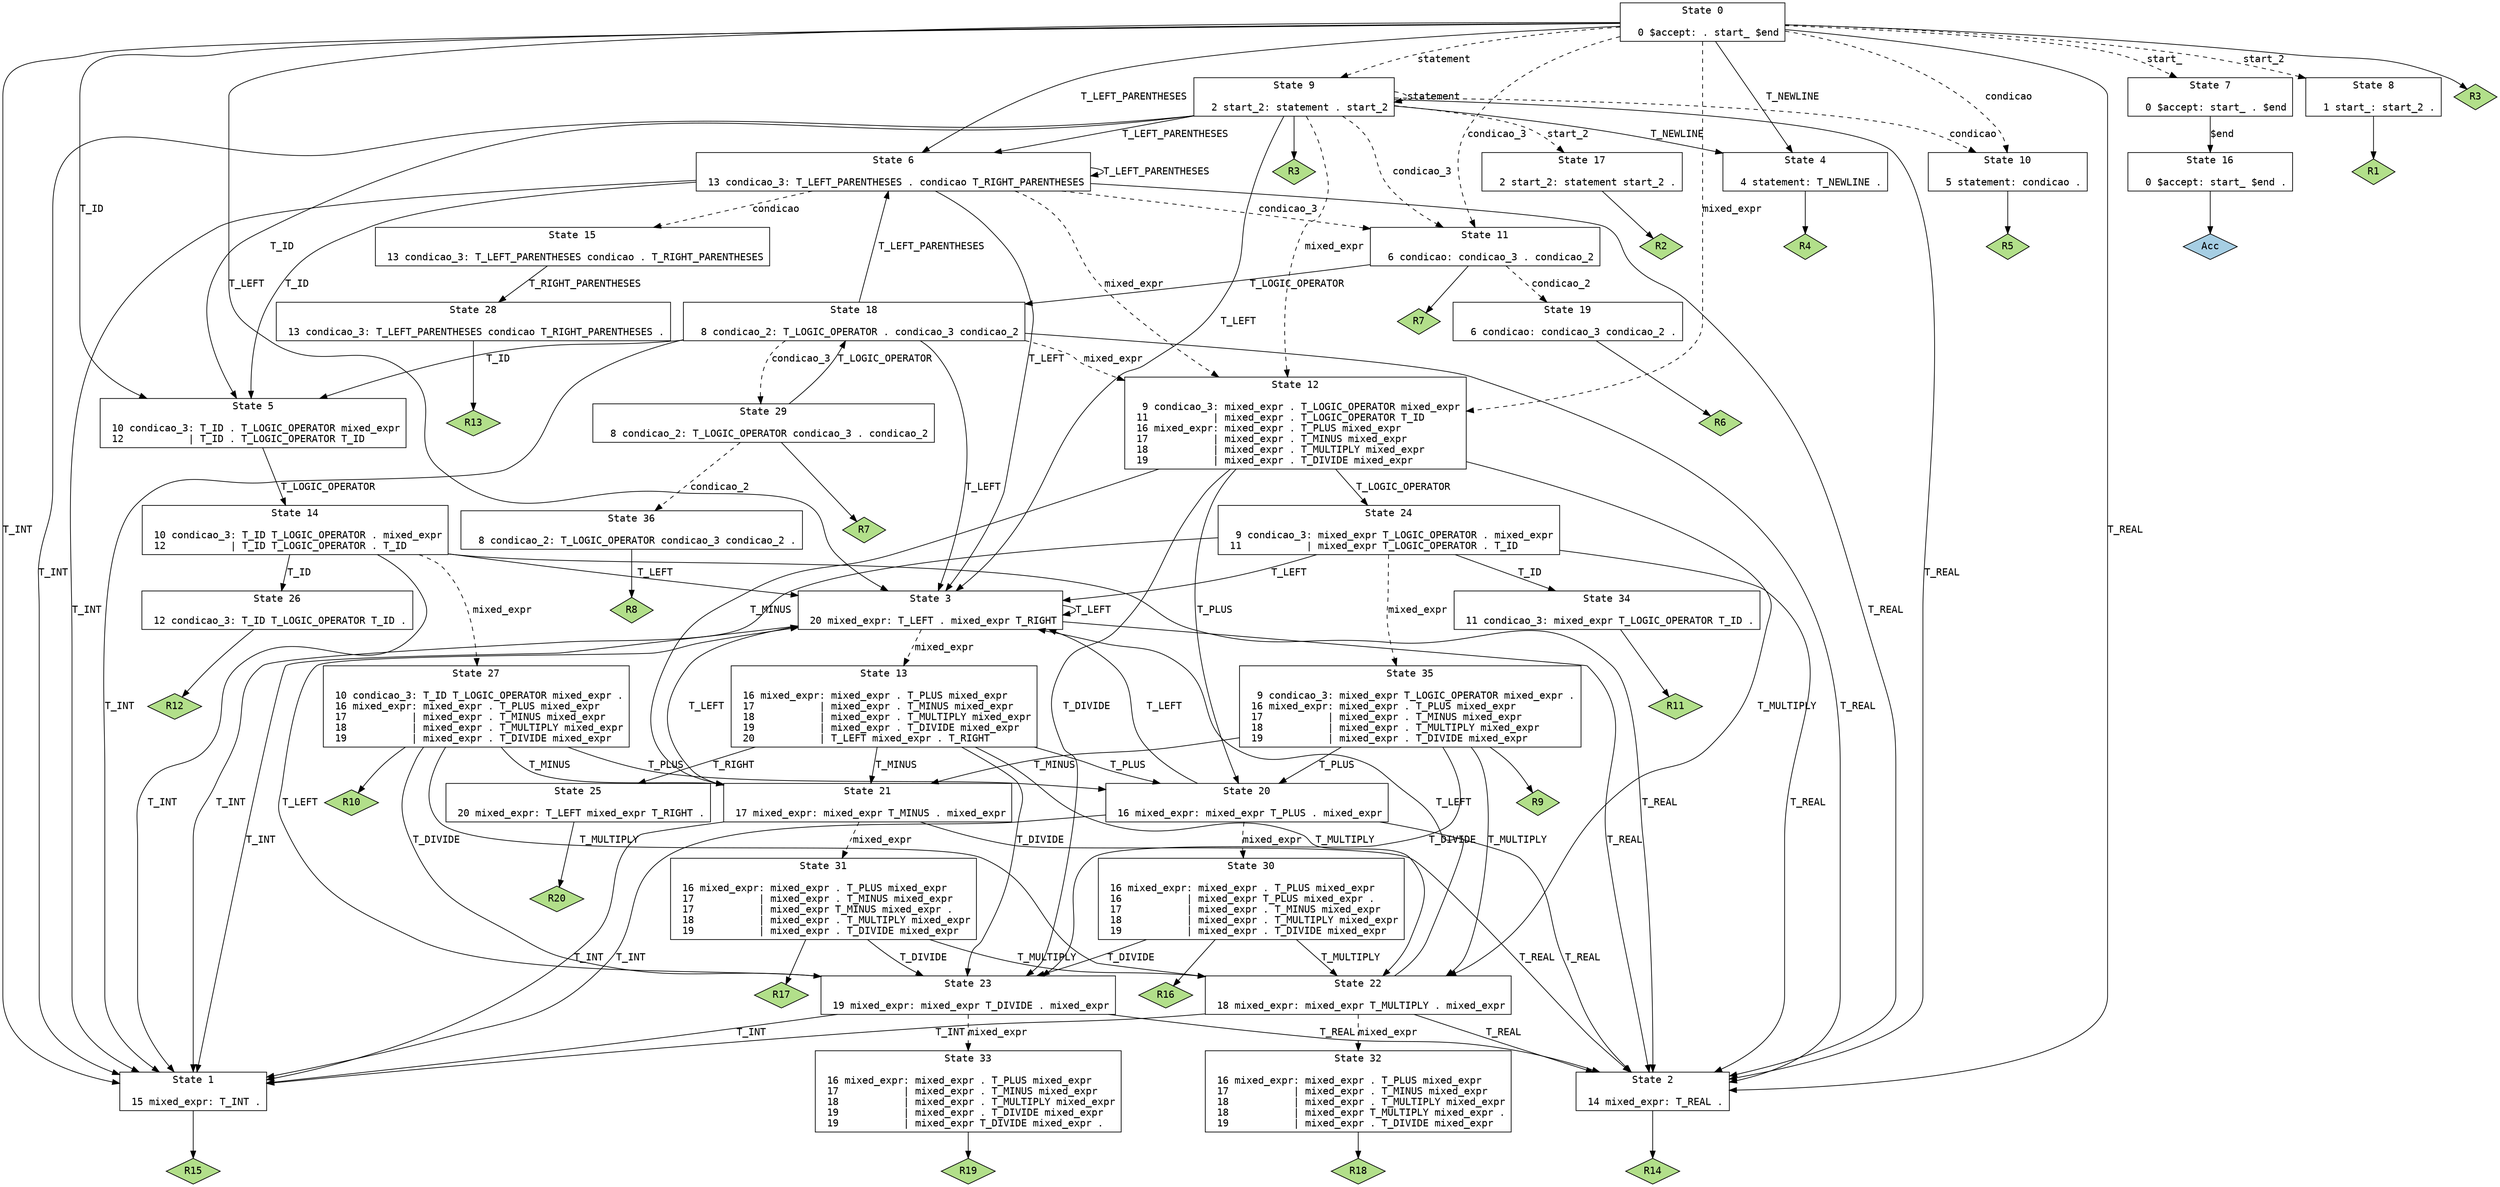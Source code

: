 // Generated by GNU Bison 3.5.1.
// Report bugs to <bug-bison@gnu.org>.
// Home page: <https://www.gnu.org/software/bison/>.

digraph "grammar.y"
{
  node [fontname = courier, shape = box, colorscheme = paired6]
  edge [fontname = courier]

  0 [label="State 0\n\l  0 $accept: . start_ $end\l"]
  0 -> 1 [style=solid label="T_INT"]
  0 -> 2 [style=solid label="T_REAL"]
  0 -> 3 [style=solid label="T_LEFT"]
  0 -> 4 [style=solid label="T_NEWLINE"]
  0 -> 5 [style=solid label="T_ID"]
  0 -> 6 [style=solid label="T_LEFT_PARENTHESES"]
  0 -> 7 [style=dashed label="start_"]
  0 -> 8 [style=dashed label="start_2"]
  0 -> 9 [style=dashed label="statement"]
  0 -> 10 [style=dashed label="condicao"]
  0 -> 11 [style=dashed label="condicao_3"]
  0 -> 12 [style=dashed label="mixed_expr"]
  0 -> "0R3" [style=solid]
 "0R3" [label="R3", fillcolor=3, shape=diamond, style=filled]
  1 [label="State 1\n\l 15 mixed_expr: T_INT .\l"]
  1 -> "1R15" [style=solid]
 "1R15" [label="R15", fillcolor=3, shape=diamond, style=filled]
  2 [label="State 2\n\l 14 mixed_expr: T_REAL .\l"]
  2 -> "2R14" [style=solid]
 "2R14" [label="R14", fillcolor=3, shape=diamond, style=filled]
  3 [label="State 3\n\l 20 mixed_expr: T_LEFT . mixed_expr T_RIGHT\l"]
  3 -> 1 [style=solid label="T_INT"]
  3 -> 2 [style=solid label="T_REAL"]
  3 -> 3 [style=solid label="T_LEFT"]
  3 -> 13 [style=dashed label="mixed_expr"]
  4 [label="State 4\n\l  4 statement: T_NEWLINE .\l"]
  4 -> "4R4" [style=solid]
 "4R4" [label="R4", fillcolor=3, shape=diamond, style=filled]
  5 [label="State 5\n\l 10 condicao_3: T_ID . T_LOGIC_OPERATOR mixed_expr\l 12           | T_ID . T_LOGIC_OPERATOR T_ID\l"]
  5 -> 14 [style=solid label="T_LOGIC_OPERATOR"]
  6 [label="State 6\n\l 13 condicao_3: T_LEFT_PARENTHESES . condicao T_RIGHT_PARENTHESES\l"]
  6 -> 1 [style=solid label="T_INT"]
  6 -> 2 [style=solid label="T_REAL"]
  6 -> 3 [style=solid label="T_LEFT"]
  6 -> 5 [style=solid label="T_ID"]
  6 -> 6 [style=solid label="T_LEFT_PARENTHESES"]
  6 -> 15 [style=dashed label="condicao"]
  6 -> 11 [style=dashed label="condicao_3"]
  6 -> 12 [style=dashed label="mixed_expr"]
  7 [label="State 7\n\l  0 $accept: start_ . $end\l"]
  7 -> 16 [style=solid label="$end"]
  8 [label="State 8\n\l  1 start_: start_2 .\l"]
  8 -> "8R1" [style=solid]
 "8R1" [label="R1", fillcolor=3, shape=diamond, style=filled]
  9 [label="State 9\n\l  2 start_2: statement . start_2\l"]
  9 -> 1 [style=solid label="T_INT"]
  9 -> 2 [style=solid label="T_REAL"]
  9 -> 3 [style=solid label="T_LEFT"]
  9 -> 4 [style=solid label="T_NEWLINE"]
  9 -> 5 [style=solid label="T_ID"]
  9 -> 6 [style=solid label="T_LEFT_PARENTHESES"]
  9 -> 17 [style=dashed label="start_2"]
  9 -> 9 [style=dashed label="statement"]
  9 -> 10 [style=dashed label="condicao"]
  9 -> 11 [style=dashed label="condicao_3"]
  9 -> 12 [style=dashed label="mixed_expr"]
  9 -> "9R3" [style=solid]
 "9R3" [label="R3", fillcolor=3, shape=diamond, style=filled]
  10 [label="State 10\n\l  5 statement: condicao .\l"]
  10 -> "10R5" [style=solid]
 "10R5" [label="R5", fillcolor=3, shape=diamond, style=filled]
  11 [label="State 11\n\l  6 condicao: condicao_3 . condicao_2\l"]
  11 -> 18 [style=solid label="T_LOGIC_OPERATOR"]
  11 -> 19 [style=dashed label="condicao_2"]
  11 -> "11R7" [style=solid]
 "11R7" [label="R7", fillcolor=3, shape=diamond, style=filled]
  12 [label="State 12\n\l  9 condicao_3: mixed_expr . T_LOGIC_OPERATOR mixed_expr\l 11           | mixed_expr . T_LOGIC_OPERATOR T_ID\l 16 mixed_expr: mixed_expr . T_PLUS mixed_expr\l 17           | mixed_expr . T_MINUS mixed_expr\l 18           | mixed_expr . T_MULTIPLY mixed_expr\l 19           | mixed_expr . T_DIVIDE mixed_expr\l"]
  12 -> 20 [style=solid label="T_PLUS"]
  12 -> 21 [style=solid label="T_MINUS"]
  12 -> 22 [style=solid label="T_MULTIPLY"]
  12 -> 23 [style=solid label="T_DIVIDE"]
  12 -> 24 [style=solid label="T_LOGIC_OPERATOR"]
  13 [label="State 13\n\l 16 mixed_expr: mixed_expr . T_PLUS mixed_expr\l 17           | mixed_expr . T_MINUS mixed_expr\l 18           | mixed_expr . T_MULTIPLY mixed_expr\l 19           | mixed_expr . T_DIVIDE mixed_expr\l 20           | T_LEFT mixed_expr . T_RIGHT\l"]
  13 -> 20 [style=solid label="T_PLUS"]
  13 -> 21 [style=solid label="T_MINUS"]
  13 -> 22 [style=solid label="T_MULTIPLY"]
  13 -> 23 [style=solid label="T_DIVIDE"]
  13 -> 25 [style=solid label="T_RIGHT"]
  14 [label="State 14\n\l 10 condicao_3: T_ID T_LOGIC_OPERATOR . mixed_expr\l 12           | T_ID T_LOGIC_OPERATOR . T_ID\l"]
  14 -> 1 [style=solid label="T_INT"]
  14 -> 2 [style=solid label="T_REAL"]
  14 -> 3 [style=solid label="T_LEFT"]
  14 -> 26 [style=solid label="T_ID"]
  14 -> 27 [style=dashed label="mixed_expr"]
  15 [label="State 15\n\l 13 condicao_3: T_LEFT_PARENTHESES condicao . T_RIGHT_PARENTHESES\l"]
  15 -> 28 [style=solid label="T_RIGHT_PARENTHESES"]
  16 [label="State 16\n\l  0 $accept: start_ $end .\l"]
  16 -> "16R0" [style=solid]
 "16R0" [label="Acc", fillcolor=1, shape=diamond, style=filled]
  17 [label="State 17\n\l  2 start_2: statement start_2 .\l"]
  17 -> "17R2" [style=solid]
 "17R2" [label="R2", fillcolor=3, shape=diamond, style=filled]
  18 [label="State 18\n\l  8 condicao_2: T_LOGIC_OPERATOR . condicao_3 condicao_2\l"]
  18 -> 1 [style=solid label="T_INT"]
  18 -> 2 [style=solid label="T_REAL"]
  18 -> 3 [style=solid label="T_LEFT"]
  18 -> 5 [style=solid label="T_ID"]
  18 -> 6 [style=solid label="T_LEFT_PARENTHESES"]
  18 -> 29 [style=dashed label="condicao_3"]
  18 -> 12 [style=dashed label="mixed_expr"]
  19 [label="State 19\n\l  6 condicao: condicao_3 condicao_2 .\l"]
  19 -> "19R6" [style=solid]
 "19R6" [label="R6", fillcolor=3, shape=diamond, style=filled]
  20 [label="State 20\n\l 16 mixed_expr: mixed_expr T_PLUS . mixed_expr\l"]
  20 -> 1 [style=solid label="T_INT"]
  20 -> 2 [style=solid label="T_REAL"]
  20 -> 3 [style=solid label="T_LEFT"]
  20 -> 30 [style=dashed label="mixed_expr"]
  21 [label="State 21\n\l 17 mixed_expr: mixed_expr T_MINUS . mixed_expr\l"]
  21 -> 1 [style=solid label="T_INT"]
  21 -> 2 [style=solid label="T_REAL"]
  21 -> 3 [style=solid label="T_LEFT"]
  21 -> 31 [style=dashed label="mixed_expr"]
  22 [label="State 22\n\l 18 mixed_expr: mixed_expr T_MULTIPLY . mixed_expr\l"]
  22 -> 1 [style=solid label="T_INT"]
  22 -> 2 [style=solid label="T_REAL"]
  22 -> 3 [style=solid label="T_LEFT"]
  22 -> 32 [style=dashed label="mixed_expr"]
  23 [label="State 23\n\l 19 mixed_expr: mixed_expr T_DIVIDE . mixed_expr\l"]
  23 -> 1 [style=solid label="T_INT"]
  23 -> 2 [style=solid label="T_REAL"]
  23 -> 3 [style=solid label="T_LEFT"]
  23 -> 33 [style=dashed label="mixed_expr"]
  24 [label="State 24\n\l  9 condicao_3: mixed_expr T_LOGIC_OPERATOR . mixed_expr\l 11           | mixed_expr T_LOGIC_OPERATOR . T_ID\l"]
  24 -> 1 [style=solid label="T_INT"]
  24 -> 2 [style=solid label="T_REAL"]
  24 -> 3 [style=solid label="T_LEFT"]
  24 -> 34 [style=solid label="T_ID"]
  24 -> 35 [style=dashed label="mixed_expr"]
  25 [label="State 25\n\l 20 mixed_expr: T_LEFT mixed_expr T_RIGHT .\l"]
  25 -> "25R20" [style=solid]
 "25R20" [label="R20", fillcolor=3, shape=diamond, style=filled]
  26 [label="State 26\n\l 12 condicao_3: T_ID T_LOGIC_OPERATOR T_ID .\l"]
  26 -> "26R12" [style=solid]
 "26R12" [label="R12", fillcolor=3, shape=diamond, style=filled]
  27 [label="State 27\n\l 10 condicao_3: T_ID T_LOGIC_OPERATOR mixed_expr .\l 16 mixed_expr: mixed_expr . T_PLUS mixed_expr\l 17           | mixed_expr . T_MINUS mixed_expr\l 18           | mixed_expr . T_MULTIPLY mixed_expr\l 19           | mixed_expr . T_DIVIDE mixed_expr\l"]
  27 -> 20 [style=solid label="T_PLUS"]
  27 -> 21 [style=solid label="T_MINUS"]
  27 -> 22 [style=solid label="T_MULTIPLY"]
  27 -> 23 [style=solid label="T_DIVIDE"]
  27 -> "27R10" [style=solid]
 "27R10" [label="R10", fillcolor=3, shape=diamond, style=filled]
  28 [label="State 28\n\l 13 condicao_3: T_LEFT_PARENTHESES condicao T_RIGHT_PARENTHESES .\l"]
  28 -> "28R13" [style=solid]
 "28R13" [label="R13", fillcolor=3, shape=diamond, style=filled]
  29 [label="State 29\n\l  8 condicao_2: T_LOGIC_OPERATOR condicao_3 . condicao_2\l"]
  29 -> 18 [style=solid label="T_LOGIC_OPERATOR"]
  29 -> 36 [style=dashed label="condicao_2"]
  29 -> "29R7" [style=solid]
 "29R7" [label="R7", fillcolor=3, shape=diamond, style=filled]
  30 [label="State 30\n\l 16 mixed_expr: mixed_expr . T_PLUS mixed_expr\l 16           | mixed_expr T_PLUS mixed_expr .\l 17           | mixed_expr . T_MINUS mixed_expr\l 18           | mixed_expr . T_MULTIPLY mixed_expr\l 19           | mixed_expr . T_DIVIDE mixed_expr\l"]
  30 -> 22 [style=solid label="T_MULTIPLY"]
  30 -> 23 [style=solid label="T_DIVIDE"]
  30 -> "30R16" [style=solid]
 "30R16" [label="R16", fillcolor=3, shape=diamond, style=filled]
  31 [label="State 31\n\l 16 mixed_expr: mixed_expr . T_PLUS mixed_expr\l 17           | mixed_expr . T_MINUS mixed_expr\l 17           | mixed_expr T_MINUS mixed_expr .\l 18           | mixed_expr . T_MULTIPLY mixed_expr\l 19           | mixed_expr . T_DIVIDE mixed_expr\l"]
  31 -> 22 [style=solid label="T_MULTIPLY"]
  31 -> 23 [style=solid label="T_DIVIDE"]
  31 -> "31R17" [style=solid]
 "31R17" [label="R17", fillcolor=3, shape=diamond, style=filled]
  32 [label="State 32\n\l 16 mixed_expr: mixed_expr . T_PLUS mixed_expr\l 17           | mixed_expr . T_MINUS mixed_expr\l 18           | mixed_expr . T_MULTIPLY mixed_expr\l 18           | mixed_expr T_MULTIPLY mixed_expr .\l 19           | mixed_expr . T_DIVIDE mixed_expr\l"]
  32 -> "32R18" [style=solid]
 "32R18" [label="R18", fillcolor=3, shape=diamond, style=filled]
  33 [label="State 33\n\l 16 mixed_expr: mixed_expr . T_PLUS mixed_expr\l 17           | mixed_expr . T_MINUS mixed_expr\l 18           | mixed_expr . T_MULTIPLY mixed_expr\l 19           | mixed_expr . T_DIVIDE mixed_expr\l 19           | mixed_expr T_DIVIDE mixed_expr .\l"]
  33 -> "33R19" [style=solid]
 "33R19" [label="R19", fillcolor=3, shape=diamond, style=filled]
  34 [label="State 34\n\l 11 condicao_3: mixed_expr T_LOGIC_OPERATOR T_ID .\l"]
  34 -> "34R11" [style=solid]
 "34R11" [label="R11", fillcolor=3, shape=diamond, style=filled]
  35 [label="State 35\n\l  9 condicao_3: mixed_expr T_LOGIC_OPERATOR mixed_expr .\l 16 mixed_expr: mixed_expr . T_PLUS mixed_expr\l 17           | mixed_expr . T_MINUS mixed_expr\l 18           | mixed_expr . T_MULTIPLY mixed_expr\l 19           | mixed_expr . T_DIVIDE mixed_expr\l"]
  35 -> 20 [style=solid label="T_PLUS"]
  35 -> 21 [style=solid label="T_MINUS"]
  35 -> 22 [style=solid label="T_MULTIPLY"]
  35 -> 23 [style=solid label="T_DIVIDE"]
  35 -> "35R9" [style=solid]
 "35R9" [label="R9", fillcolor=3, shape=diamond, style=filled]
  36 [label="State 36\n\l  8 condicao_2: T_LOGIC_OPERATOR condicao_3 condicao_2 .\l"]
  36 -> "36R8" [style=solid]
 "36R8" [label="R8", fillcolor=3, shape=diamond, style=filled]
}
